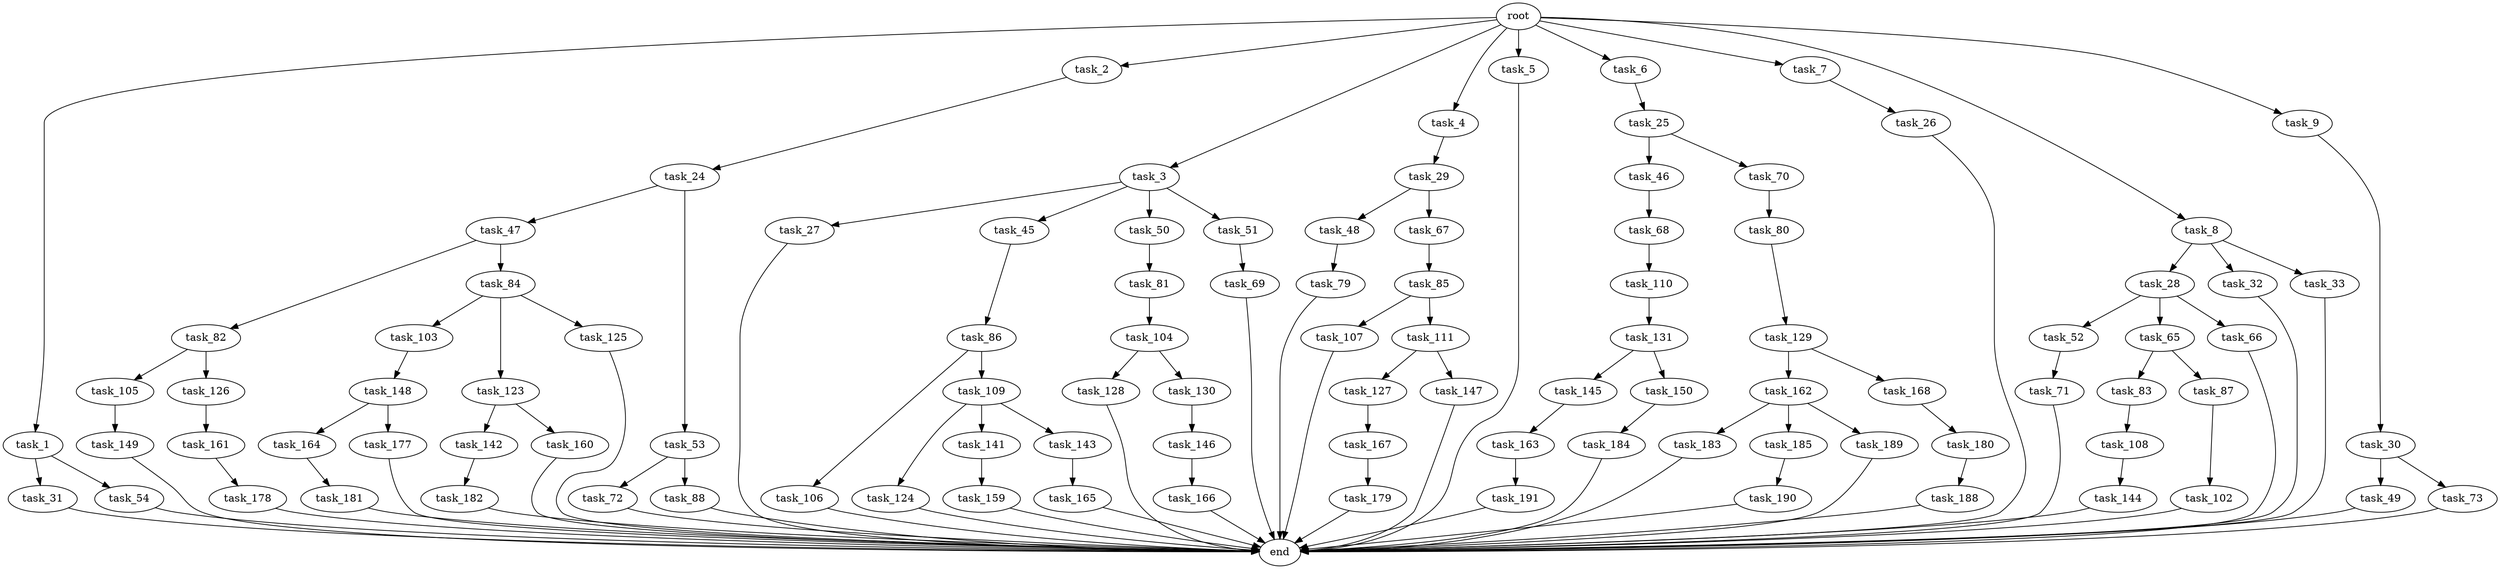 digraph G {
  root [size="0.000000"];
  task_1 [size="2.048000"];
  task_2 [size="2.048000"];
  task_3 [size="2.048000"];
  task_4 [size="2.048000"];
  task_5 [size="2.048000"];
  task_6 [size="2.048000"];
  task_7 [size="2.048000"];
  task_8 [size="2.048000"];
  task_9 [size="2.048000"];
  task_24 [size="1717986918.400000"];
  task_25 [size="154618822.656000"];
  task_26 [size="1717986918.400000"];
  task_27 [size="1717986918.400000"];
  task_28 [size="68719476.736000"];
  task_29 [size="841813590.016000"];
  task_30 [size="1099511627.776000"];
  task_31 [size="841813590.016000"];
  task_32 [size="68719476.736000"];
  task_33 [size="68719476.736000"];
  task_45 [size="1717986918.400000"];
  task_46 [size="154618822.656000"];
  task_47 [size="429496729.600000"];
  task_48 [size="618475290.624000"];
  task_49 [size="1099511627.776000"];
  task_50 [size="1717986918.400000"];
  task_51 [size="1717986918.400000"];
  task_52 [size="274877906.944000"];
  task_53 [size="429496729.600000"];
  task_54 [size="841813590.016000"];
  task_65 [size="274877906.944000"];
  task_66 [size="274877906.944000"];
  task_67 [size="618475290.624000"];
  task_68 [size="68719476.736000"];
  task_69 [size="618475290.624000"];
  task_70 [size="154618822.656000"];
  task_71 [size="154618822.656000"];
  task_72 [size="68719476.736000"];
  task_73 [size="1099511627.776000"];
  task_79 [size="1391569403.904000"];
  task_80 [size="274877906.944000"];
  task_81 [size="1391569403.904000"];
  task_82 [size="68719476.736000"];
  task_83 [size="429496729.600000"];
  task_84 [size="68719476.736000"];
  task_85 [size="841813590.016000"];
  task_86 [size="429496729.600000"];
  task_87 [size="429496729.600000"];
  task_88 [size="68719476.736000"];
  task_102 [size="1099511627.776000"];
  task_103 [size="841813590.016000"];
  task_104 [size="618475290.624000"];
  task_105 [size="841813590.016000"];
  task_106 [size="1099511627.776000"];
  task_107 [size="154618822.656000"];
  task_108 [size="68719476.736000"];
  task_109 [size="1099511627.776000"];
  task_110 [size="154618822.656000"];
  task_111 [size="154618822.656000"];
  task_123 [size="841813590.016000"];
  task_124 [size="429496729.600000"];
  task_125 [size="841813590.016000"];
  task_126 [size="841813590.016000"];
  task_127 [size="1391569403.904000"];
  task_128 [size="618475290.624000"];
  task_129 [size="68719476.736000"];
  task_130 [size="618475290.624000"];
  task_131 [size="429496729.600000"];
  task_141 [size="429496729.600000"];
  task_142 [size="841813590.016000"];
  task_143 [size="429496729.600000"];
  task_144 [size="68719476.736000"];
  task_145 [size="1099511627.776000"];
  task_146 [size="1099511627.776000"];
  task_147 [size="1391569403.904000"];
  task_148 [size="154618822.656000"];
  task_149 [size="274877906.944000"];
  task_150 [size="1099511627.776000"];
  task_159 [size="274877906.944000"];
  task_160 [size="841813590.016000"];
  task_161 [size="1391569403.904000"];
  task_162 [size="274877906.944000"];
  task_163 [size="1391569403.904000"];
  task_164 [size="429496729.600000"];
  task_165 [size="841813590.016000"];
  task_166 [size="841813590.016000"];
  task_167 [size="429496729.600000"];
  task_168 [size="274877906.944000"];
  task_177 [size="429496729.600000"];
  task_178 [size="154618822.656000"];
  task_179 [size="274877906.944000"];
  task_180 [size="154618822.656000"];
  task_181 [size="68719476.736000"];
  task_182 [size="1099511627.776000"];
  task_183 [size="274877906.944000"];
  task_184 [size="618475290.624000"];
  task_185 [size="274877906.944000"];
  task_188 [size="154618822.656000"];
  task_189 [size="274877906.944000"];
  task_190 [size="1099511627.776000"];
  task_191 [size="1099511627.776000"];
  end [size="0.000000"];

  root -> task_1 [size="1.000000"];
  root -> task_2 [size="1.000000"];
  root -> task_3 [size="1.000000"];
  root -> task_4 [size="1.000000"];
  root -> task_5 [size="1.000000"];
  root -> task_6 [size="1.000000"];
  root -> task_7 [size="1.000000"];
  root -> task_8 [size="1.000000"];
  root -> task_9 [size="1.000000"];
  task_1 -> task_31 [size="411041792.000000"];
  task_1 -> task_54 [size="411041792.000000"];
  task_2 -> task_24 [size="838860800.000000"];
  task_3 -> task_27 [size="838860800.000000"];
  task_3 -> task_45 [size="838860800.000000"];
  task_3 -> task_50 [size="838860800.000000"];
  task_3 -> task_51 [size="838860800.000000"];
  task_4 -> task_29 [size="411041792.000000"];
  task_5 -> end [size="1.000000"];
  task_6 -> task_25 [size="75497472.000000"];
  task_7 -> task_26 [size="838860800.000000"];
  task_8 -> task_28 [size="33554432.000000"];
  task_8 -> task_32 [size="33554432.000000"];
  task_8 -> task_33 [size="33554432.000000"];
  task_9 -> task_30 [size="536870912.000000"];
  task_24 -> task_47 [size="209715200.000000"];
  task_24 -> task_53 [size="209715200.000000"];
  task_25 -> task_46 [size="75497472.000000"];
  task_25 -> task_70 [size="75497472.000000"];
  task_26 -> end [size="1.000000"];
  task_27 -> end [size="1.000000"];
  task_28 -> task_52 [size="134217728.000000"];
  task_28 -> task_65 [size="134217728.000000"];
  task_28 -> task_66 [size="134217728.000000"];
  task_29 -> task_48 [size="301989888.000000"];
  task_29 -> task_67 [size="301989888.000000"];
  task_30 -> task_49 [size="536870912.000000"];
  task_30 -> task_73 [size="536870912.000000"];
  task_31 -> end [size="1.000000"];
  task_32 -> end [size="1.000000"];
  task_33 -> end [size="1.000000"];
  task_45 -> task_86 [size="209715200.000000"];
  task_46 -> task_68 [size="33554432.000000"];
  task_47 -> task_82 [size="33554432.000000"];
  task_47 -> task_84 [size="33554432.000000"];
  task_48 -> task_79 [size="679477248.000000"];
  task_49 -> end [size="1.000000"];
  task_50 -> task_81 [size="679477248.000000"];
  task_51 -> task_69 [size="301989888.000000"];
  task_52 -> task_71 [size="75497472.000000"];
  task_53 -> task_72 [size="33554432.000000"];
  task_53 -> task_88 [size="33554432.000000"];
  task_54 -> end [size="1.000000"];
  task_65 -> task_83 [size="209715200.000000"];
  task_65 -> task_87 [size="209715200.000000"];
  task_66 -> end [size="1.000000"];
  task_67 -> task_85 [size="411041792.000000"];
  task_68 -> task_110 [size="75497472.000000"];
  task_69 -> end [size="1.000000"];
  task_70 -> task_80 [size="134217728.000000"];
  task_71 -> end [size="1.000000"];
  task_72 -> end [size="1.000000"];
  task_73 -> end [size="1.000000"];
  task_79 -> end [size="1.000000"];
  task_80 -> task_129 [size="33554432.000000"];
  task_81 -> task_104 [size="301989888.000000"];
  task_82 -> task_105 [size="411041792.000000"];
  task_82 -> task_126 [size="411041792.000000"];
  task_83 -> task_108 [size="33554432.000000"];
  task_84 -> task_103 [size="411041792.000000"];
  task_84 -> task_123 [size="411041792.000000"];
  task_84 -> task_125 [size="411041792.000000"];
  task_85 -> task_107 [size="75497472.000000"];
  task_85 -> task_111 [size="75497472.000000"];
  task_86 -> task_106 [size="536870912.000000"];
  task_86 -> task_109 [size="536870912.000000"];
  task_87 -> task_102 [size="536870912.000000"];
  task_88 -> end [size="1.000000"];
  task_102 -> end [size="1.000000"];
  task_103 -> task_148 [size="75497472.000000"];
  task_104 -> task_128 [size="301989888.000000"];
  task_104 -> task_130 [size="301989888.000000"];
  task_105 -> task_149 [size="134217728.000000"];
  task_106 -> end [size="1.000000"];
  task_107 -> end [size="1.000000"];
  task_108 -> task_144 [size="33554432.000000"];
  task_109 -> task_124 [size="209715200.000000"];
  task_109 -> task_141 [size="209715200.000000"];
  task_109 -> task_143 [size="209715200.000000"];
  task_110 -> task_131 [size="209715200.000000"];
  task_111 -> task_127 [size="679477248.000000"];
  task_111 -> task_147 [size="679477248.000000"];
  task_123 -> task_142 [size="411041792.000000"];
  task_123 -> task_160 [size="411041792.000000"];
  task_124 -> end [size="1.000000"];
  task_125 -> end [size="1.000000"];
  task_126 -> task_161 [size="679477248.000000"];
  task_127 -> task_167 [size="209715200.000000"];
  task_128 -> end [size="1.000000"];
  task_129 -> task_162 [size="134217728.000000"];
  task_129 -> task_168 [size="134217728.000000"];
  task_130 -> task_146 [size="536870912.000000"];
  task_131 -> task_145 [size="536870912.000000"];
  task_131 -> task_150 [size="536870912.000000"];
  task_141 -> task_159 [size="134217728.000000"];
  task_142 -> task_182 [size="536870912.000000"];
  task_143 -> task_165 [size="411041792.000000"];
  task_144 -> end [size="1.000000"];
  task_145 -> task_163 [size="679477248.000000"];
  task_146 -> task_166 [size="411041792.000000"];
  task_147 -> end [size="1.000000"];
  task_148 -> task_164 [size="209715200.000000"];
  task_148 -> task_177 [size="209715200.000000"];
  task_149 -> end [size="1.000000"];
  task_150 -> task_184 [size="301989888.000000"];
  task_159 -> end [size="1.000000"];
  task_160 -> end [size="1.000000"];
  task_161 -> task_178 [size="75497472.000000"];
  task_162 -> task_183 [size="134217728.000000"];
  task_162 -> task_185 [size="134217728.000000"];
  task_162 -> task_189 [size="134217728.000000"];
  task_163 -> task_191 [size="536870912.000000"];
  task_164 -> task_181 [size="33554432.000000"];
  task_165 -> end [size="1.000000"];
  task_166 -> end [size="1.000000"];
  task_167 -> task_179 [size="134217728.000000"];
  task_168 -> task_180 [size="75497472.000000"];
  task_177 -> end [size="1.000000"];
  task_178 -> end [size="1.000000"];
  task_179 -> end [size="1.000000"];
  task_180 -> task_188 [size="75497472.000000"];
  task_181 -> end [size="1.000000"];
  task_182 -> end [size="1.000000"];
  task_183 -> end [size="1.000000"];
  task_184 -> end [size="1.000000"];
  task_185 -> task_190 [size="536870912.000000"];
  task_188 -> end [size="1.000000"];
  task_189 -> end [size="1.000000"];
  task_190 -> end [size="1.000000"];
  task_191 -> end [size="1.000000"];
}
